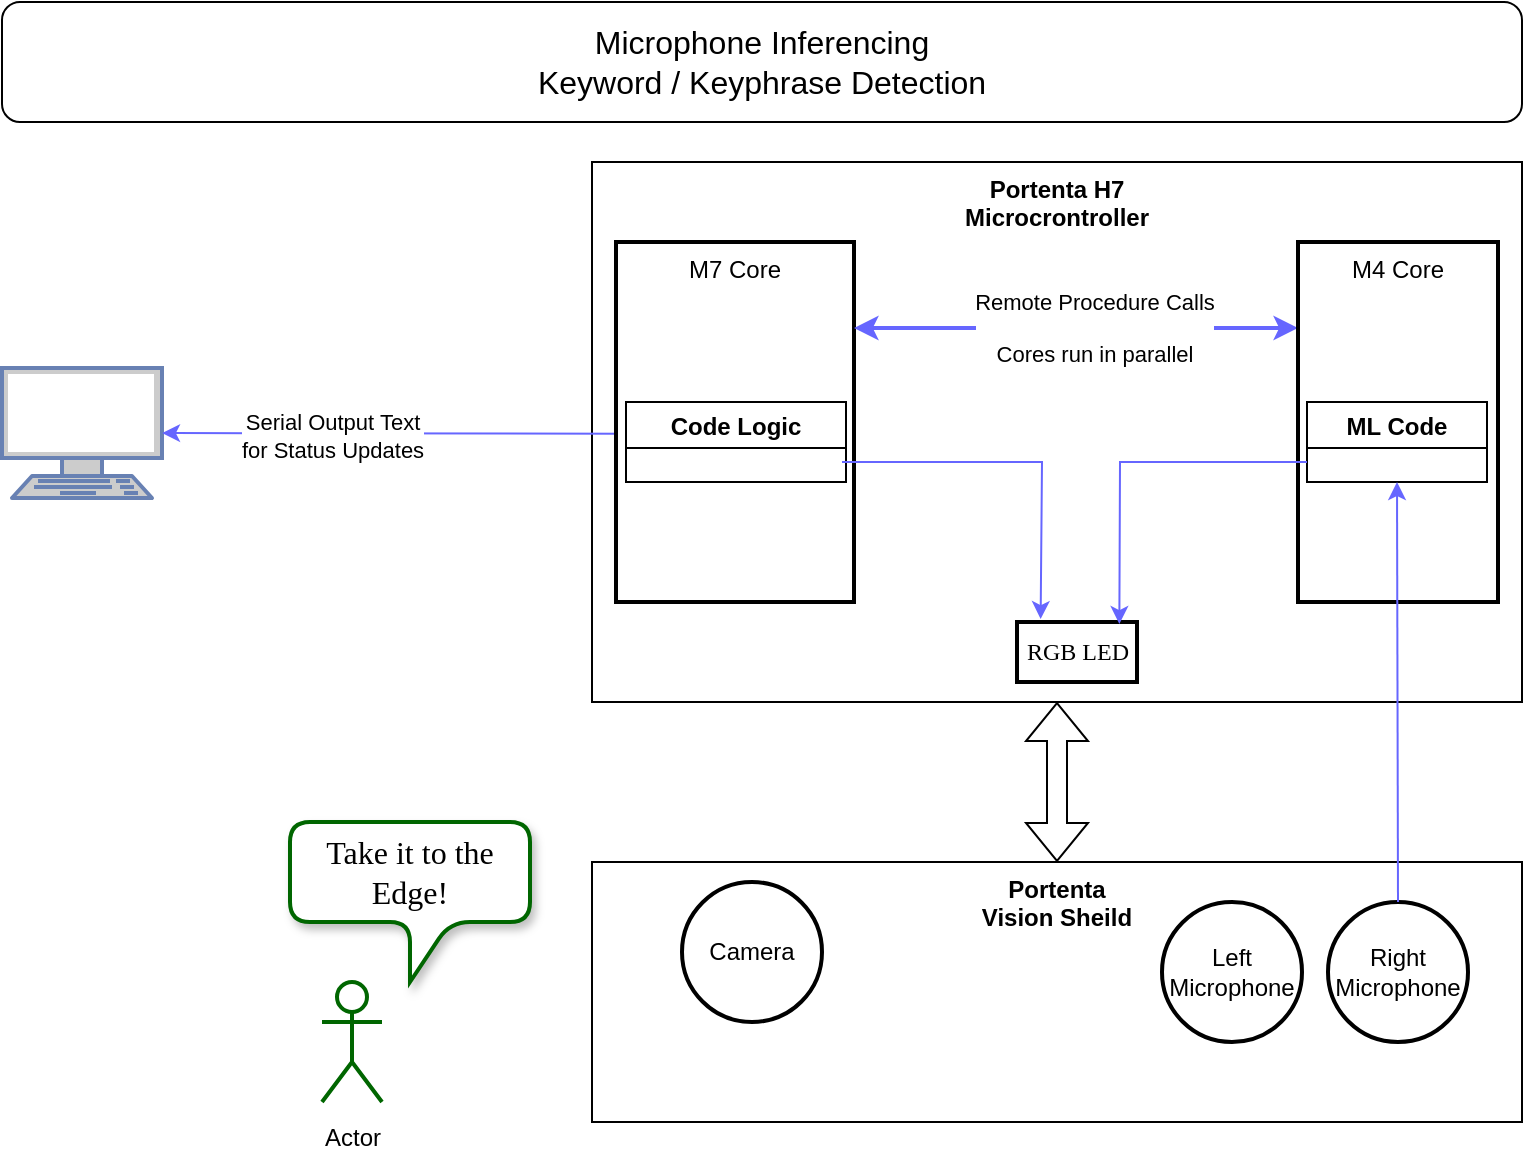 <mxfile version="20.0.4" type="device"><diagram id="Ubp0DwI60bKfLdhehuE8" name="Page-1"><mxGraphModel dx="1673" dy="946" grid="1" gridSize="10" guides="1" tooltips="1" connect="1" arrows="1" fold="1" page="1" pageScale="1" pageWidth="850" pageHeight="1100" math="0" shadow="0"><root><mxCell id="0"/><mxCell id="1" parent="0"/><mxCell id="oCQZHzPara2sEWQjIyM5-2" value="Microphone Inferencing&lt;br style=&quot;font-size: 16px;&quot;&gt;Keyword / Keyphrase Detection" style="rounded=1;whiteSpace=wrap;html=1;fontSize=16;" parent="1" vertex="1"><mxGeometry x="40" y="40" width="760" height="60" as="geometry"/></mxCell><mxCell id="oCQZHzPara2sEWQjIyM5-3" value="Portenta H7&lt;br&gt;Microcrontroller" style="rounded=0;whiteSpace=wrap;html=1;verticalAlign=top;fontStyle=1" parent="1" vertex="1"><mxGeometry x="335" y="120" width="465" height="270" as="geometry"/></mxCell><mxCell id="oCQZHzPara2sEWQjIyM5-8" value="Portenta&lt;br&gt;Vision Sheild" style="rounded=0;whiteSpace=wrap;html=1;fontStyle=1;verticalAlign=top;" parent="1" vertex="1"><mxGeometry x="335" y="470" width="465" height="130" as="geometry"/></mxCell><mxCell id="oCQZHzPara2sEWQjIyM5-9" value="Left&lt;br&gt;Microphone" style="ellipse;whiteSpace=wrap;html=1;aspect=fixed;strokeWidth=2;" parent="1" vertex="1"><mxGeometry x="620" y="490" width="70" height="70" as="geometry"/></mxCell><mxCell id="oCQZHzPara2sEWQjIyM5-10" value="Right&lt;br&gt;Microphone" style="ellipse;whiteSpace=wrap;html=1;aspect=fixed;strokeWidth=2;" parent="1" vertex="1"><mxGeometry x="703" y="490" width="70" height="70" as="geometry"/></mxCell><mxCell id="oCQZHzPara2sEWQjIyM5-11" value="Camera" style="ellipse;whiteSpace=wrap;html=1;aspect=fixed;strokeWidth=2;" parent="1" vertex="1"><mxGeometry x="380" y="480" width="70" height="70" as="geometry"/></mxCell><mxCell id="oCQZHzPara2sEWQjIyM5-12" value="" style="shape=flexArrow;endArrow=classic;startArrow=classic;html=1;rounded=0;entryX=0.5;entryY=1;entryDx=0;entryDy=0;exitX=0.5;exitY=0;exitDx=0;exitDy=0;" parent="1" source="oCQZHzPara2sEWQjIyM5-8" target="oCQZHzPara2sEWQjIyM5-3" edge="1"><mxGeometry width="100" height="100" relative="1" as="geometry"><mxPoint x="550" y="470" as="sourcePoint"/><mxPoint x="645" y="390" as="targetPoint"/></mxGeometry></mxCell><mxCell id="oCQZHzPara2sEWQjIyM5-20" value="" style="fontColor=#0066CC;verticalAlign=top;verticalLabelPosition=bottom;labelPosition=center;align=center;html=1;outlineConnect=0;fillColor=#CCCCCC;strokeColor=#6881B3;gradientColor=none;gradientDirection=north;strokeWidth=2;shape=mxgraph.networks.terminal;" parent="1" vertex="1"><mxGeometry x="40" y="223" width="80" height="65" as="geometry"/></mxCell><mxCell id="oCQZHzPara2sEWQjIyM5-22" value="" style="endArrow=classic;html=1;rounded=0;strokeColor=#6666FF;exitX=0.006;exitY=0.396;exitDx=0;exitDy=0;exitPerimeter=0;" parent="1" target="oCQZHzPara2sEWQjIyM5-20" edge="1" source="oCQZHzPara2sEWQjIyM5-19"><mxGeometry width="50" height="50" relative="1" as="geometry"><mxPoint x="365" y="290" as="sourcePoint"/><mxPoint x="575" y="430" as="targetPoint"/></mxGeometry></mxCell><mxCell id="oCQZHzPara2sEWQjIyM5-23" value="Serial Output Text&lt;br&gt;for Status Updates" style="edgeLabel;html=1;align=center;verticalAlign=middle;resizable=0;points=[];" parent="oCQZHzPara2sEWQjIyM5-22" vertex="1" connectable="0"><mxGeometry x="0.273" y="1" relative="1" as="geometry"><mxPoint as="offset"/></mxGeometry></mxCell><mxCell id="oCQZHzPara2sEWQjIyM5-18" value="M7 Core" style="rounded=0;whiteSpace=wrap;html=1;verticalAlign=top;strokeWidth=2;" parent="1" vertex="1"><mxGeometry x="347" y="160" width="119" height="180" as="geometry"/></mxCell><mxCell id="oCQZHzPara2sEWQjIyM5-19" value="Code Logic" style="swimlane;startSize=23;" parent="1" vertex="1" collapsed="1"><mxGeometry x="352" y="240" width="110" height="40" as="geometry"><mxRectangle x="296" y="120" width="70" height="90" as="alternateBounds"/></mxGeometry></mxCell><mxCell id="oCQZHzPara2sEWQjIyM5-6" value="" style="endArrow=classic;startArrow=classic;html=1;rounded=0;entryX=0;entryY=0.5;entryDx=0;entryDy=0;exitX=1;exitY=0.5;exitDx=0;exitDy=0;strokeWidth=2;strokeColor=#6666FF;" parent="1" edge="1"><mxGeometry width="50" height="50" relative="1" as="geometry"><mxPoint x="466" y="203" as="sourcePoint"/><mxPoint x="688" y="203" as="targetPoint"/></mxGeometry></mxCell><mxCell id="oCQZHzPara2sEWQjIyM5-7" value="Remote Procedure Calls&lt;br&gt;&lt;br&gt;Cores run in parallel" style="edgeLabel;html=1;align=center;verticalAlign=middle;resizable=0;points=[];" parent="oCQZHzPara2sEWQjIyM5-6" vertex="1" connectable="0"><mxGeometry x="-0.323" y="-2" relative="1" as="geometry"><mxPoint x="45" y="-2" as="offset"/></mxGeometry></mxCell><mxCell id="oCQZHzPara2sEWQjIyM5-13" value="M4 Core" style="rounded=0;whiteSpace=wrap;html=1;verticalAlign=top;strokeWidth=2;" parent="1" vertex="1"><mxGeometry x="688" y="160" width="100" height="180" as="geometry"/></mxCell><mxCell id="oCQZHzPara2sEWQjIyM5-17" value="ML Code" style="swimlane;startSize=23;" parent="1" vertex="1" collapsed="1"><mxGeometry x="692.5" y="240" width="90" height="40" as="geometry"><mxRectangle x="596" y="120" width="70" height="90" as="alternateBounds"/></mxGeometry></mxCell><mxCell id="oCQZHzPara2sEWQjIyM5-29" value="&lt;font style=&quot;font-size: 12px;&quot;&gt;Actor&lt;/font&gt;" style="shape=umlActor;verticalLabelPosition=bottom;verticalAlign=top;html=1;outlineConnect=0;fontSize=16;strokeWidth=2;strokeColor=#006600;" parent="1" vertex="1"><mxGeometry x="200" y="530" width="30" height="60" as="geometry"/></mxCell><mxCell id="oCQZHzPara2sEWQjIyM5-30" value="Take it to the Edge!" style="shape=callout;whiteSpace=wrap;html=1;perimeter=calloutPerimeter;fontSize=16;strokeWidth=2;fontFamily=Comic Sans MS;strokeColor=#006600;rounded=1;shadow=1;sketch=0;" parent="1" vertex="1"><mxGeometry x="184" y="450" width="120" height="80" as="geometry"/></mxCell><mxCell id="oCQZHzPara2sEWQjIyM5-21" value="" style="endArrow=classic;html=1;rounded=0;entryX=0.5;entryY=1;entryDx=0;entryDy=0;exitX=0.5;exitY=0;exitDx=0;exitDy=0;strokeColor=#6666FF;" parent="1" source="oCQZHzPara2sEWQjIyM5-10" target="oCQZHzPara2sEWQjIyM5-17" edge="1"><mxGeometry width="50" height="50" relative="1" as="geometry"><mxPoint x="555" y="350" as="sourcePoint"/><mxPoint x="605" y="300" as="targetPoint"/></mxGeometry></mxCell><mxCell id="00i5TM1xmtl8rsIkt61z-1" value="RGB LED" style="rounded=0;whiteSpace=wrap;html=1;fontFamily=Comic Sans MS;fontSize=12;strokeColor=#000000;strokeWidth=2;fillColor=#FFFFFF;" vertex="1" parent="1"><mxGeometry x="547.5" y="350" width="60" height="30" as="geometry"/></mxCell><mxCell id="00i5TM1xmtl8rsIkt61z-2" value="" style="endArrow=classic;html=1;rounded=0;fontFamily=Comic Sans MS;fontSize=12;strokeWidth=1;entryX=0.197;entryY=-0.049;entryDx=0;entryDy=0;entryPerimeter=0;strokeColor=#6666FF;" edge="1" parent="1" target="00i5TM1xmtl8rsIkt61z-1"><mxGeometry width="50" height="50" relative="1" as="geometry"><mxPoint x="460" y="270" as="sourcePoint"/><mxPoint x="510" y="330" as="targetPoint"/><Array as="points"><mxPoint x="560" y="270"/></Array></mxGeometry></mxCell><mxCell id="00i5TM1xmtl8rsIkt61z-3" value="" style="endArrow=classic;html=1;rounded=0;fontFamily=Comic Sans MS;fontSize=12;strokeWidth=1;entryX=0.197;entryY=-0.049;entryDx=0;entryDy=0;entryPerimeter=0;strokeColor=#6666FF;exitX=0;exitY=0.75;exitDx=0;exitDy=0;" edge="1" parent="1" source="oCQZHzPara2sEWQjIyM5-17"><mxGeometry width="50" height="50" relative="1" as="geometry"><mxPoint x="690" y="270" as="sourcePoint"/><mxPoint x="598.68" y="351.03" as="targetPoint"/><Array as="points"><mxPoint x="599" y="270"/></Array></mxGeometry></mxCell></root></mxGraphModel></diagram></mxfile>